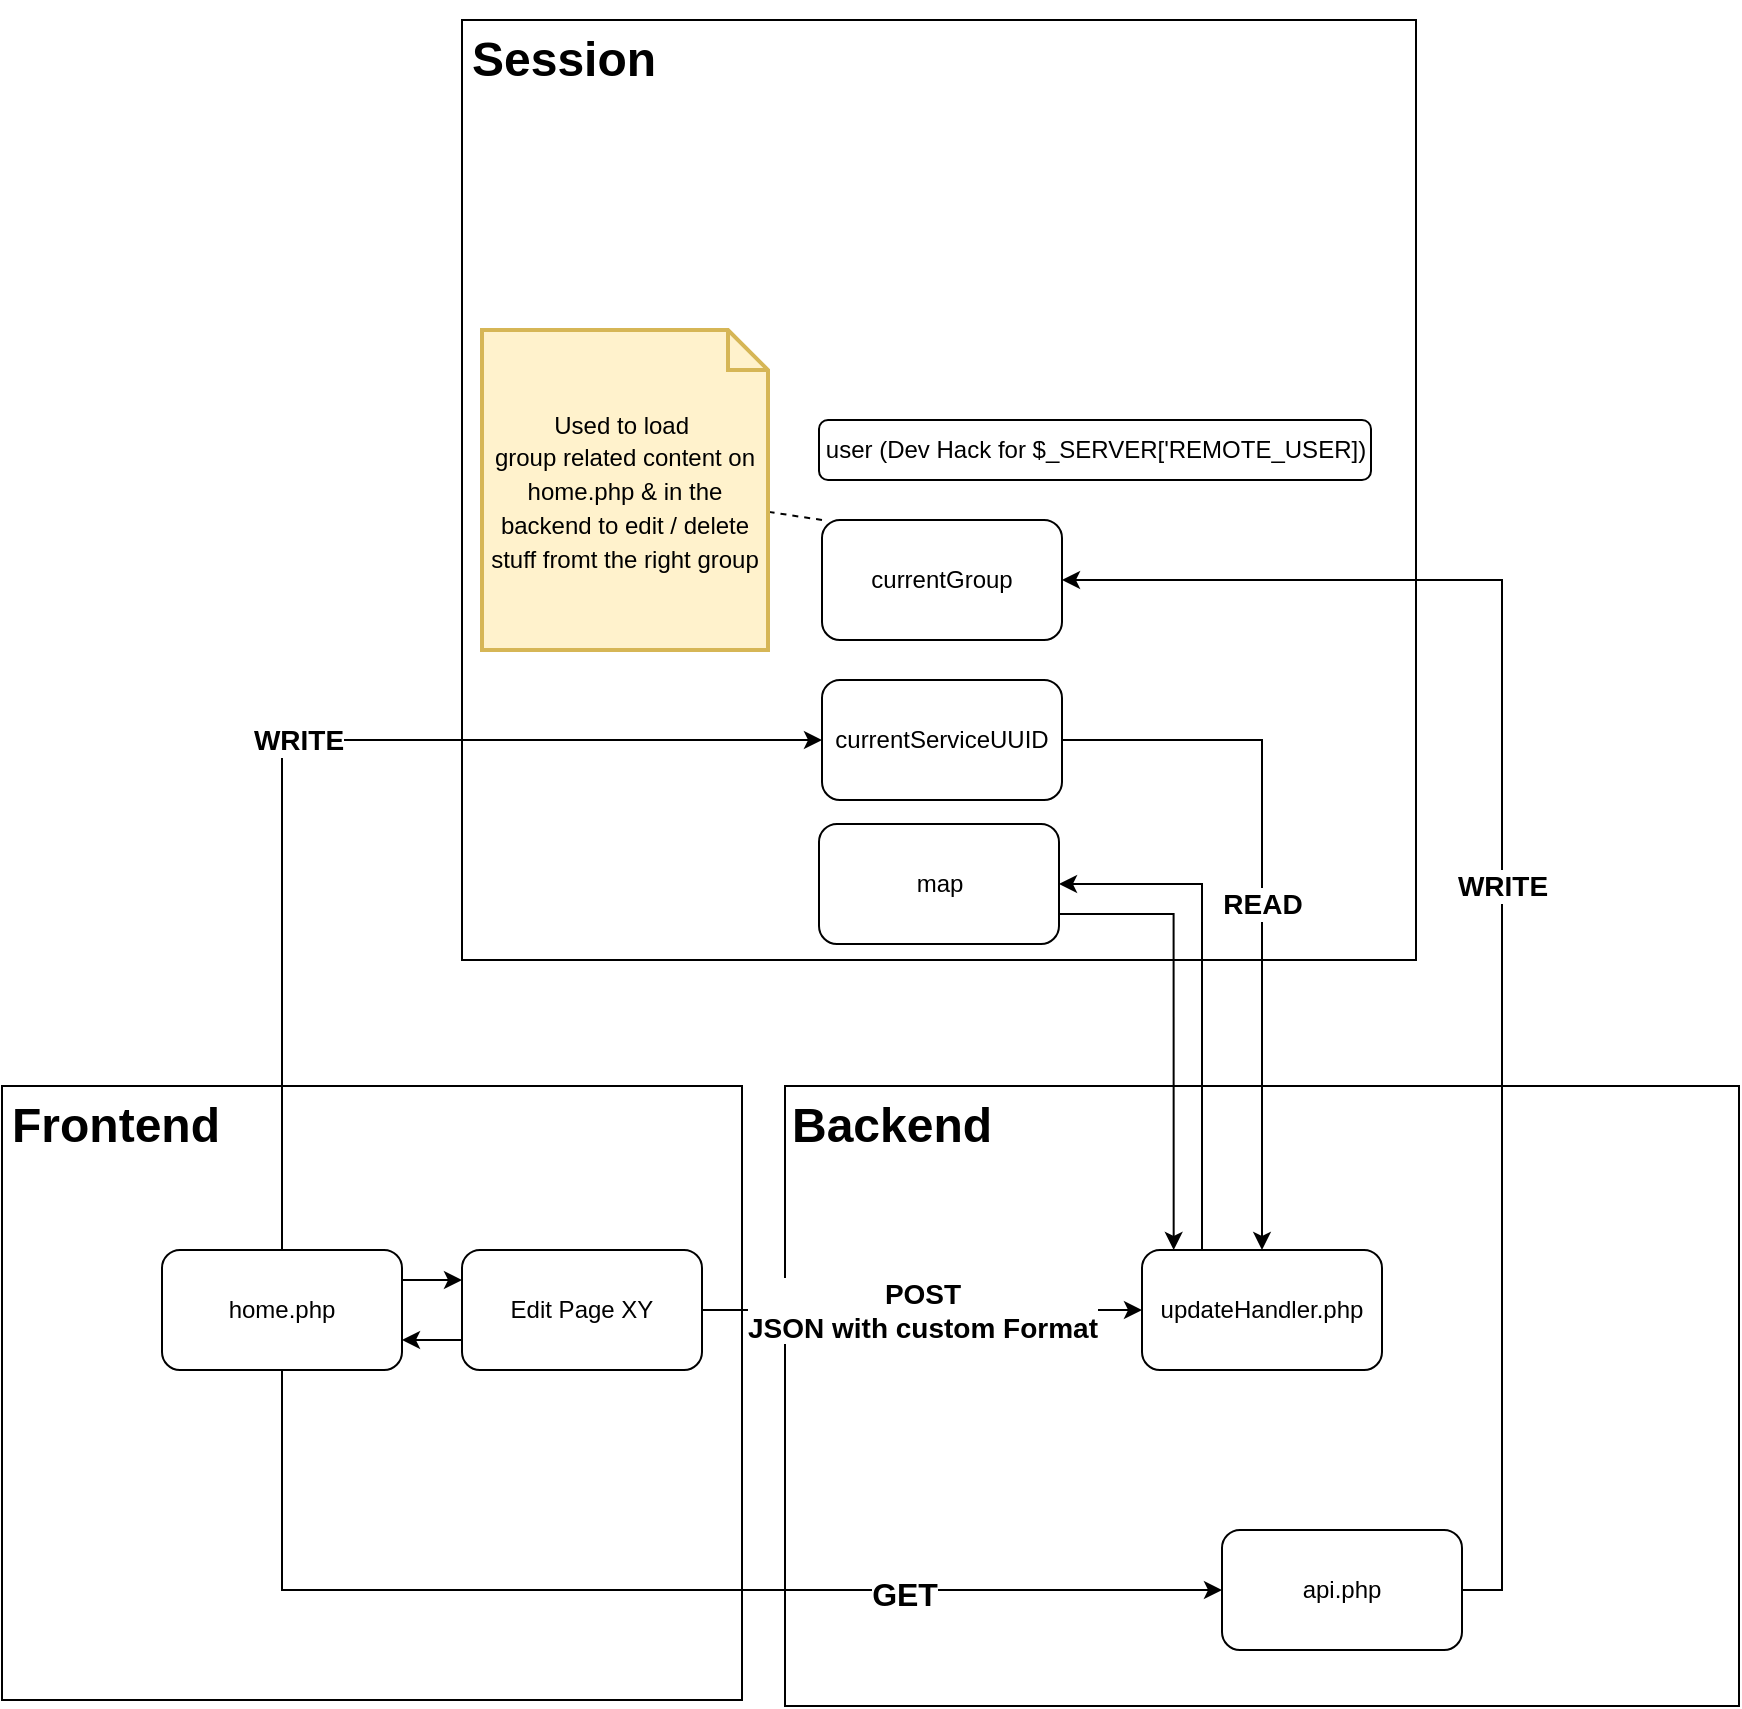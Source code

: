<mxfile version="15.5.4" type="embed"><diagram id="dhoAP0_BuYWN3otgP-wf" name="Seite-1"><mxGraphModel dx="1961" dy="1945" grid="1" gridSize="10" guides="1" tooltips="1" connect="1" arrows="1" fold="1" page="1" pageScale="1" pageWidth="827" pageHeight="1169" math="0" shadow="0"><root><mxCell id="0"/><mxCell id="1" parent="0"/><mxCell id="0izqry75-8yGy5xJ9M0Q-30" value="" style="rounded=0;whiteSpace=wrap;html=1;" parent="1" vertex="1"><mxGeometry x="160" y="-100" width="477" height="470" as="geometry"/></mxCell><mxCell id="0izqry75-8yGy5xJ9M0Q-29" value="" style="rounded=0;whiteSpace=wrap;html=1;" parent="1" vertex="1"><mxGeometry x="321.5" y="433" width="477" height="310" as="geometry"/></mxCell><mxCell id="0izqry75-8yGy5xJ9M0Q-28" value="" style="rounded=0;whiteSpace=wrap;html=1;" parent="1" vertex="1"><mxGeometry x="-70" y="433" width="370" height="307" as="geometry"/></mxCell><mxCell id="0izqry75-8yGy5xJ9M0Q-2" value="&lt;h1&gt;Backend&lt;/h1&gt;" style="text;html=1;strokeColor=none;fillColor=none;spacing=5;spacingTop=-20;whiteSpace=wrap;overflow=hidden;rounded=0;" parent="1" vertex="1"><mxGeometry x="320" y="433" width="130" height="40" as="geometry"/></mxCell><mxCell id="0izqry75-8yGy5xJ9M0Q-3" value="&lt;h1&gt;Frontend&lt;/h1&gt;" style="text;html=1;strokeColor=none;fillColor=none;spacing=5;spacingTop=-20;whiteSpace=wrap;overflow=hidden;rounded=0;" parent="1" vertex="1"><mxGeometry x="-70" y="433" width="120" height="50" as="geometry"/></mxCell><mxCell id="0izqry75-8yGy5xJ9M0Q-7" value="" style="edgeStyle=orthogonalEdgeStyle;rounded=0;orthogonalLoop=1;jettySize=auto;html=1;entryX=0;entryY=0.5;entryDx=0;entryDy=0;" parent="1" source="0izqry75-8yGy5xJ9M0Q-4" target="0izqry75-8yGy5xJ9M0Q-5" edge="1"><mxGeometry relative="1" as="geometry"><mxPoint x="380" y="545" as="targetPoint"/></mxGeometry></mxCell><mxCell id="0izqry75-8yGy5xJ9M0Q-8" value="POST&lt;br style=&quot;font-size: 14px;&quot;&gt;JSON with custom Format" style="edgeLabel;html=1;align=center;verticalAlign=middle;resizable=0;points=[];fontSize=14;fontStyle=1" parent="0izqry75-8yGy5xJ9M0Q-7" vertex="1" connectable="0"><mxGeometry x="0.169" relative="1" as="geometry"><mxPoint x="-19" as="offset"/></mxGeometry></mxCell><mxCell id="0izqry75-8yGy5xJ9M0Q-41" style="edgeStyle=orthogonalEdgeStyle;rounded=0;orthogonalLoop=1;jettySize=auto;html=1;exitX=0;exitY=0.75;exitDx=0;exitDy=0;entryX=1;entryY=0.75;entryDx=0;entryDy=0;fontSize=16;endArrow=classic;endFill=1;strokeColor=default;" parent="1" source="0izqry75-8yGy5xJ9M0Q-4" target="0izqry75-8yGy5xJ9M0Q-11" edge="1"><mxGeometry relative="1" as="geometry"/></mxCell><mxCell id="0izqry75-8yGy5xJ9M0Q-4" value="Edit Page XY" style="rounded=1;whiteSpace=wrap;html=1;" parent="1" vertex="1"><mxGeometry x="160" y="515" width="120" height="60" as="geometry"/></mxCell><mxCell id="0izqry75-8yGy5xJ9M0Q-21" style="edgeStyle=orthogonalEdgeStyle;rounded=0;orthogonalLoop=1;jettySize=auto;html=1;exitX=0.25;exitY=0;exitDx=0;exitDy=0;entryX=1;entryY=0.5;entryDx=0;entryDy=0;fontSize=14;fontStyle=1" parent="1" source="0izqry75-8yGy5xJ9M0Q-5" target="0izqry75-8yGy5xJ9M0Q-20" edge="1"><mxGeometry relative="1" as="geometry"/></mxCell><mxCell id="0izqry75-8yGy5xJ9M0Q-5" value="updateHandler.php" style="rounded=1;whiteSpace=wrap;html=1;" parent="1" vertex="1"><mxGeometry x="500" y="515" width="120" height="60" as="geometry"/></mxCell><mxCell id="0izqry75-8yGy5xJ9M0Q-9" value="&lt;h1&gt;Session&lt;/h1&gt;" style="text;html=1;strokeColor=none;fillColor=none;spacing=5;spacingTop=-20;whiteSpace=wrap;overflow=hidden;rounded=0;" parent="1" vertex="1"><mxGeometry x="160" y="-100" width="120" height="40" as="geometry"/></mxCell><mxCell id="0izqry75-8yGy5xJ9M0Q-18" style="edgeStyle=orthogonalEdgeStyle;rounded=0;orthogonalLoop=1;jettySize=auto;html=1;exitX=1;exitY=0.5;exitDx=0;exitDy=0;" parent="1" source="0izqry75-8yGy5xJ9M0Q-10" target="0izqry75-8yGy5xJ9M0Q-5" edge="1"><mxGeometry relative="1" as="geometry"/></mxCell><mxCell id="0izqry75-8yGy5xJ9M0Q-19" value="READ" style="edgeLabel;html=1;align=center;verticalAlign=middle;resizable=0;points=[];fontSize=14;fontStyle=1" parent="0izqry75-8yGy5xJ9M0Q-18" vertex="1" connectable="0"><mxGeometry x="0.023" relative="1" as="geometry"><mxPoint as="offset"/></mxGeometry></mxCell><mxCell id="0izqry75-8yGy5xJ9M0Q-33" value="WRITE" style="edgeStyle=orthogonalEdgeStyle;rounded=0;orthogonalLoop=1;jettySize=auto;html=1;exitX=0.5;exitY=0;exitDx=0;exitDy=0;entryX=0;entryY=0.5;entryDx=0;entryDy=0;fontSize=14;fontStyle=1" parent="1" source="0izqry75-8yGy5xJ9M0Q-11" target="0izqry75-8yGy5xJ9M0Q-10" edge="1"><mxGeometry relative="1" as="geometry"/></mxCell><mxCell id="0izqry75-8yGy5xJ9M0Q-38" style="edgeStyle=orthogonalEdgeStyle;rounded=0;orthogonalLoop=1;jettySize=auto;html=1;exitX=0.5;exitY=1;exitDx=0;exitDy=0;entryX=0;entryY=0.5;entryDx=0;entryDy=0;endArrow=classic;endFill=1;strokeColor=default;fontSize=15;fontStyle=1" parent="1" source="0izqry75-8yGy5xJ9M0Q-11" target="0izqry75-8yGy5xJ9M0Q-25" edge="1"><mxGeometry relative="1" as="geometry"/></mxCell><mxCell id="0izqry75-8yGy5xJ9M0Q-39" value="GET" style="edgeLabel;html=1;align=center;verticalAlign=middle;resizable=0;points=[];fontStyle=1;fontSize=16;" parent="0izqry75-8yGy5xJ9M0Q-38" vertex="1" connectable="0"><mxGeometry x="0.451" y="-2" relative="1" as="geometry"><mxPoint as="offset"/></mxGeometry></mxCell><mxCell id="0izqry75-8yGy5xJ9M0Q-40" style="edgeStyle=orthogonalEdgeStyle;rounded=0;orthogonalLoop=1;jettySize=auto;html=1;exitX=1;exitY=0.25;exitDx=0;exitDy=0;entryX=0;entryY=0.25;entryDx=0;entryDy=0;fontSize=16;endArrow=classic;endFill=1;strokeColor=default;" parent="1" source="0izqry75-8yGy5xJ9M0Q-11" target="0izqry75-8yGy5xJ9M0Q-4" edge="1"><mxGeometry relative="1" as="geometry"/></mxCell><mxCell id="0izqry75-8yGy5xJ9M0Q-11" value="home.php" style="rounded=1;whiteSpace=wrap;html=1;" parent="1" vertex="1"><mxGeometry x="10" y="515" width="120" height="60" as="geometry"/></mxCell><mxCell id="0izqry75-8yGy5xJ9M0Q-32" style="edgeStyle=orthogonalEdgeStyle;rounded=0;orthogonalLoop=1;jettySize=auto;html=1;exitX=1;exitY=0.75;exitDx=0;exitDy=0;entryX=0.132;entryY=0;entryDx=0;entryDy=0;entryPerimeter=0;fontSize=14;fontStyle=1" parent="1" source="0izqry75-8yGy5xJ9M0Q-20" target="0izqry75-8yGy5xJ9M0Q-5" edge="1"><mxGeometry relative="1" as="geometry"/></mxCell><mxCell id="0izqry75-8yGy5xJ9M0Q-20" value="map" style="rounded=1;whiteSpace=wrap;html=1;" parent="1" vertex="1"><mxGeometry x="338.5" y="302" width="120" height="60" as="geometry"/></mxCell><mxCell id="0izqry75-8yGy5xJ9M0Q-37" style="rounded=0;orthogonalLoop=1;jettySize=auto;html=1;exitX=0;exitY=0;exitDx=0;exitDy=0;endArrow=none;endFill=0;dashed=1;" parent="1" source="0izqry75-8yGy5xJ9M0Q-23" target="0izqry75-8yGy5xJ9M0Q-36" edge="1"><mxGeometry relative="1" as="geometry"/></mxCell><mxCell id="0izqry75-8yGy5xJ9M0Q-23" value="currentGroup" style="rounded=1;whiteSpace=wrap;html=1;" parent="1" vertex="1"><mxGeometry x="340" y="150" width="120" height="60" as="geometry"/></mxCell><mxCell id="0izqry75-8yGy5xJ9M0Q-24" value="user (Dev Hack for $_SERVER['REMOTE_USER])" style="rounded=1;whiteSpace=wrap;html=1;" parent="1" vertex="1"><mxGeometry x="338.5" y="100" width="276" height="30" as="geometry"/></mxCell><mxCell id="0izqry75-8yGy5xJ9M0Q-34" value="WRITE" style="edgeStyle=orthogonalEdgeStyle;rounded=0;orthogonalLoop=1;jettySize=auto;html=1;exitX=1;exitY=0.5;exitDx=0;exitDy=0;entryX=1;entryY=0.5;entryDx=0;entryDy=0;fontSize=14;fontStyle=1" parent="1" source="0izqry75-8yGy5xJ9M0Q-25" target="0izqry75-8yGy5xJ9M0Q-23" edge="1"><mxGeometry relative="1" as="geometry"/></mxCell><mxCell id="0izqry75-8yGy5xJ9M0Q-25" value="api.php" style="rounded=1;whiteSpace=wrap;html=1;" parent="1" vertex="1"><mxGeometry x="540" y="655" width="120" height="60" as="geometry"/></mxCell><mxCell id="0izqry75-8yGy5xJ9M0Q-36" value="&lt;span style=&quot;color: rgb(0 , 0 , 0) ; font-size: 12px&quot;&gt;Used to load&amp;nbsp;&lt;/span&gt;&lt;br style=&quot;color: rgb(0 , 0 , 0) ; font-size: 12px&quot;&gt;&lt;span style=&quot;color: rgb(0 , 0 , 0) ; font-size: 12px&quot;&gt;group related content on home.php &amp;amp; in the backend to edit / delete stuff fromt the right group&lt;/span&gt;" style="shape=note;strokeWidth=2;fontSize=14;size=20;whiteSpace=wrap;html=1;fillColor=#fff2cc;strokeColor=#d6b656;fontColor=#666600;" parent="1" vertex="1"><mxGeometry x="170" y="55" width="143" height="160" as="geometry"/></mxCell><mxCell id="0izqry75-8yGy5xJ9M0Q-10" value="currentServiceUUID" style="rounded=1;whiteSpace=wrap;html=1;" parent="1" vertex="1"><mxGeometry x="340" y="230" width="120" height="60" as="geometry"/></mxCell></root></mxGraphModel></diagram></mxfile>
